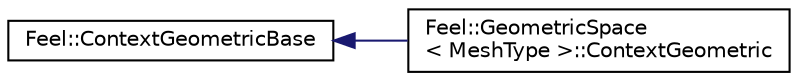 digraph "Graphical Class Hierarchy"
{
 // LATEX_PDF_SIZE
  edge [fontname="Helvetica",fontsize="10",labelfontname="Helvetica",labelfontsize="10"];
  node [fontname="Helvetica",fontsize="10",shape=record];
  rankdir="LR";
  Node0 [label="Feel::ContextGeometricBase",height=0.2,width=0.4,color="black", fillcolor="white", style="filled",URL="$structFeel_1_1ContextGeometricBase.html",tooltip=" "];
  Node0 -> Node1 [dir="back",color="midnightblue",fontsize="10",style="solid",fontname="Helvetica"];
  Node1 [label="Feel::GeometricSpace\l\< MeshType \>::ContextGeometric",height=0.2,width=0.4,color="black", fillcolor="white", style="filled",URL="$classFeel_1_1GeometricSpace_1_1ContextGeometric.html",tooltip=" "];
}
